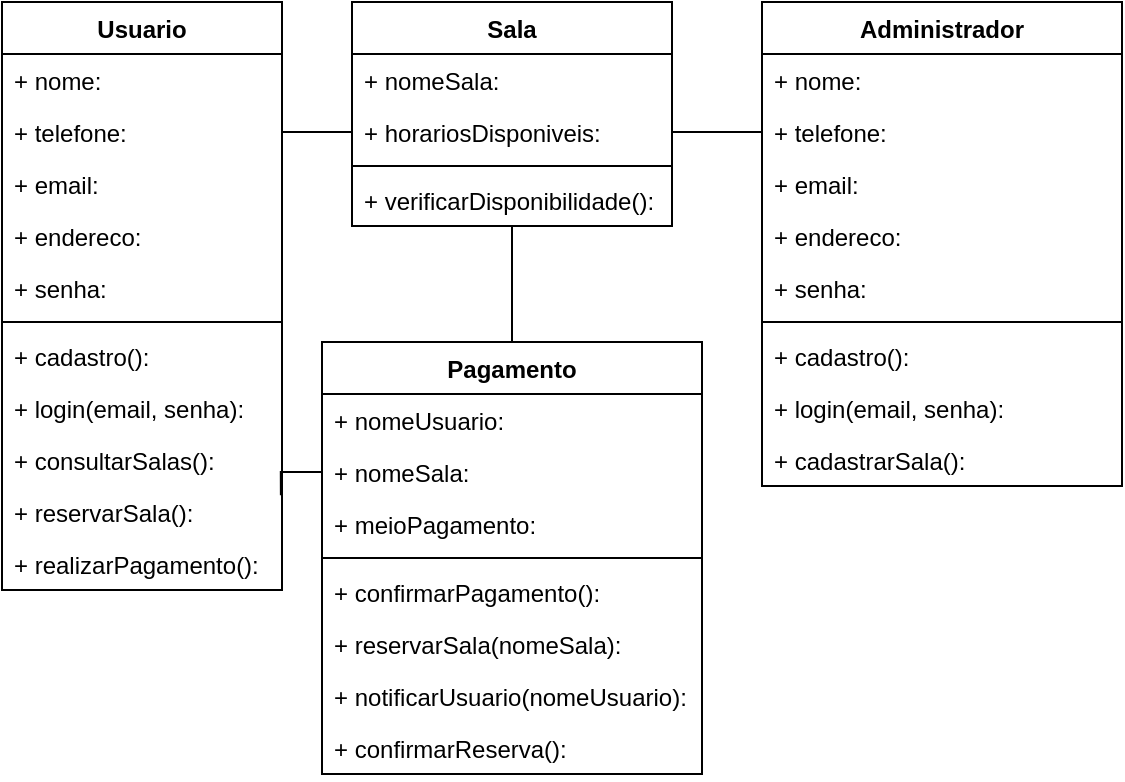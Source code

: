 <mxfile version="27.1.4">
  <diagram name="Página-1" id="OxDKacYra3YioOp2r8lD">
    <mxGraphModel dx="656" dy="356" grid="1" gridSize="10" guides="1" tooltips="1" connect="1" arrows="1" fold="1" page="1" pageScale="1" pageWidth="827" pageHeight="1169" math="0" shadow="0">
      <root>
        <mxCell id="0" />
        <mxCell id="1" parent="0" />
        <mxCell id="5hqygZVw01tg1vc8QEkX-1" value="Usuario" style="swimlane;fontStyle=1;align=center;verticalAlign=top;childLayout=stackLayout;horizontal=1;startSize=26;horizontalStack=0;resizeParent=1;resizeParentMax=0;resizeLast=0;collapsible=1;marginBottom=0;whiteSpace=wrap;html=1;" parent="1" vertex="1">
          <mxGeometry x="10" y="10" width="140" height="294" as="geometry" />
        </mxCell>
        <mxCell id="5hqygZVw01tg1vc8QEkX-2" value="+ nome:&amp;nbsp;&lt;div&gt;&lt;br&gt;&lt;/div&gt;" style="text;strokeColor=none;fillColor=none;align=left;verticalAlign=top;spacingLeft=4;spacingRight=4;overflow=hidden;rotatable=0;points=[[0,0.5],[1,0.5]];portConstraint=eastwest;whiteSpace=wrap;html=1;" parent="5hqygZVw01tg1vc8QEkX-1" vertex="1">
          <mxGeometry y="26" width="140" height="26" as="geometry" />
        </mxCell>
        <mxCell id="5hqygZVw01tg1vc8QEkX-3" value="+ telefone:&amp;nbsp;" style="text;strokeColor=none;fillColor=none;align=left;verticalAlign=top;spacingLeft=4;spacingRight=4;overflow=hidden;rotatable=0;points=[[0,0.5],[1,0.5]];portConstraint=eastwest;whiteSpace=wrap;html=1;" parent="5hqygZVw01tg1vc8QEkX-1" vertex="1">
          <mxGeometry y="52" width="140" height="26" as="geometry" />
        </mxCell>
        <mxCell id="5hqygZVw01tg1vc8QEkX-4" value="+ email:&amp;nbsp;" style="text;strokeColor=none;fillColor=none;align=left;verticalAlign=top;spacingLeft=4;spacingRight=4;overflow=hidden;rotatable=0;points=[[0,0.5],[1,0.5]];portConstraint=eastwest;whiteSpace=wrap;html=1;" parent="5hqygZVw01tg1vc8QEkX-1" vertex="1">
          <mxGeometry y="78" width="140" height="26" as="geometry" />
        </mxCell>
        <mxCell id="5hqygZVw01tg1vc8QEkX-5" value="+ endereco:&amp;nbsp;" style="text;strokeColor=none;fillColor=none;align=left;verticalAlign=top;spacingLeft=4;spacingRight=4;overflow=hidden;rotatable=0;points=[[0,0.5],[1,0.5]];portConstraint=eastwest;whiteSpace=wrap;html=1;" parent="5hqygZVw01tg1vc8QEkX-1" vertex="1">
          <mxGeometry y="104" width="140" height="26" as="geometry" />
        </mxCell>
        <mxCell id="5hqygZVw01tg1vc8QEkX-6" value="+ senha:&amp;nbsp;" style="text;strokeColor=none;fillColor=none;align=left;verticalAlign=top;spacingLeft=4;spacingRight=4;overflow=hidden;rotatable=0;points=[[0,0.5],[1,0.5]];portConstraint=eastwest;whiteSpace=wrap;html=1;" parent="5hqygZVw01tg1vc8QEkX-1" vertex="1">
          <mxGeometry y="130" width="140" height="26" as="geometry" />
        </mxCell>
        <mxCell id="5hqygZVw01tg1vc8QEkX-8" value="" style="line;strokeWidth=1;fillColor=none;align=left;verticalAlign=middle;spacingTop=-1;spacingLeft=3;spacingRight=3;rotatable=0;labelPosition=right;points=[];portConstraint=eastwest;strokeColor=inherit;" parent="5hqygZVw01tg1vc8QEkX-1" vertex="1">
          <mxGeometry y="156" width="140" height="8" as="geometry" />
        </mxCell>
        <mxCell id="5hqygZVw01tg1vc8QEkX-9" value="+ cadastro():&amp;nbsp;" style="text;strokeColor=none;fillColor=none;align=left;verticalAlign=top;spacingLeft=4;spacingRight=4;overflow=hidden;rotatable=0;points=[[0,0.5],[1,0.5]];portConstraint=eastwest;whiteSpace=wrap;html=1;" parent="5hqygZVw01tg1vc8QEkX-1" vertex="1">
          <mxGeometry y="164" width="140" height="26" as="geometry" />
        </mxCell>
        <mxCell id="5hqygZVw01tg1vc8QEkX-10" value="+ login(email, senha):&amp;nbsp;" style="text;strokeColor=none;fillColor=none;align=left;verticalAlign=top;spacingLeft=4;spacingRight=4;overflow=hidden;rotatable=0;points=[[0,0.5],[1,0.5]];portConstraint=eastwest;whiteSpace=wrap;html=1;" parent="5hqygZVw01tg1vc8QEkX-1" vertex="1">
          <mxGeometry y="190" width="140" height="26" as="geometry" />
        </mxCell>
        <mxCell id="5hqygZVw01tg1vc8QEkX-11" value="+ consultarSalas():&amp;nbsp;" style="text;strokeColor=none;fillColor=none;align=left;verticalAlign=top;spacingLeft=4;spacingRight=4;overflow=hidden;rotatable=0;points=[[0,0.5],[1,0.5]];portConstraint=eastwest;whiteSpace=wrap;html=1;" parent="5hqygZVw01tg1vc8QEkX-1" vertex="1">
          <mxGeometry y="216" width="140" height="26" as="geometry" />
        </mxCell>
        <mxCell id="5hqygZVw01tg1vc8QEkX-12" value="+ reservarSala():&amp;nbsp;" style="text;strokeColor=none;fillColor=none;align=left;verticalAlign=top;spacingLeft=4;spacingRight=4;overflow=hidden;rotatable=0;points=[[0,0.5],[1,0.5]];portConstraint=eastwest;whiteSpace=wrap;html=1;" parent="5hqygZVw01tg1vc8QEkX-1" vertex="1">
          <mxGeometry y="242" width="140" height="26" as="geometry" />
        </mxCell>
        <mxCell id="dbnyjXKjVC4cL_Qatju8-1" value="+ realizarPagamento():&amp;nbsp;" style="text;strokeColor=none;fillColor=none;align=left;verticalAlign=top;spacingLeft=4;spacingRight=4;overflow=hidden;rotatable=0;points=[[0,0.5],[1,0.5]];portConstraint=eastwest;whiteSpace=wrap;html=1;" vertex="1" parent="5hqygZVw01tg1vc8QEkX-1">
          <mxGeometry y="268" width="140" height="26" as="geometry" />
        </mxCell>
        <mxCell id="5hqygZVw01tg1vc8QEkX-14" value="Administrador" style="swimlane;fontStyle=1;align=center;verticalAlign=top;childLayout=stackLayout;horizontal=1;startSize=26;horizontalStack=0;resizeParent=1;resizeParentMax=0;resizeLast=0;collapsible=1;marginBottom=0;whiteSpace=wrap;html=1;" parent="1" vertex="1">
          <mxGeometry x="390" y="10" width="180" height="242" as="geometry" />
        </mxCell>
        <mxCell id="5hqygZVw01tg1vc8QEkX-15" value="+ nome:&amp;nbsp;&lt;div&gt;&lt;br&gt;&lt;/div&gt;" style="text;strokeColor=none;fillColor=none;align=left;verticalAlign=top;spacingLeft=4;spacingRight=4;overflow=hidden;rotatable=0;points=[[0,0.5],[1,0.5]];portConstraint=eastwest;whiteSpace=wrap;html=1;" parent="5hqygZVw01tg1vc8QEkX-14" vertex="1">
          <mxGeometry y="26" width="180" height="26" as="geometry" />
        </mxCell>
        <mxCell id="CsH41WX7r55ooFt3V-F5-3" value="+ telefone:" style="text;strokeColor=none;fillColor=none;align=left;verticalAlign=top;spacingLeft=4;spacingRight=4;overflow=hidden;rotatable=0;points=[[0,0.5],[1,0.5]];portConstraint=eastwest;whiteSpace=wrap;html=1;" parent="5hqygZVw01tg1vc8QEkX-14" vertex="1">
          <mxGeometry y="52" width="180" height="26" as="geometry" />
        </mxCell>
        <mxCell id="5hqygZVw01tg1vc8QEkX-16" value="+ email:&amp;nbsp;" style="text;strokeColor=none;fillColor=none;align=left;verticalAlign=top;spacingLeft=4;spacingRight=4;overflow=hidden;rotatable=0;points=[[0,0.5],[1,0.5]];portConstraint=eastwest;whiteSpace=wrap;html=1;" parent="5hqygZVw01tg1vc8QEkX-14" vertex="1">
          <mxGeometry y="78" width="180" height="26" as="geometry" />
        </mxCell>
        <mxCell id="5hqygZVw01tg1vc8QEkX-17" value="+ endereco:&amp;nbsp;" style="text;strokeColor=none;fillColor=none;align=left;verticalAlign=top;spacingLeft=4;spacingRight=4;overflow=hidden;rotatable=0;points=[[0,0.5],[1,0.5]];portConstraint=eastwest;whiteSpace=wrap;html=1;" parent="5hqygZVw01tg1vc8QEkX-14" vertex="1">
          <mxGeometry y="104" width="180" height="26" as="geometry" />
        </mxCell>
        <mxCell id="5hqygZVw01tg1vc8QEkX-20" value="+ senha:&amp;nbsp;" style="text;strokeColor=none;fillColor=none;align=left;verticalAlign=top;spacingLeft=4;spacingRight=4;overflow=hidden;rotatable=0;points=[[0,0.5],[1,0.5]];portConstraint=eastwest;whiteSpace=wrap;html=1;" parent="5hqygZVw01tg1vc8QEkX-14" vertex="1">
          <mxGeometry y="130" width="180" height="26" as="geometry" />
        </mxCell>
        <mxCell id="5hqygZVw01tg1vc8QEkX-21" value="" style="line;strokeWidth=1;fillColor=none;align=left;verticalAlign=middle;spacingTop=-1;spacingLeft=3;spacingRight=3;rotatable=0;labelPosition=right;points=[];portConstraint=eastwest;strokeColor=inherit;" parent="5hqygZVw01tg1vc8QEkX-14" vertex="1">
          <mxGeometry y="156" width="180" height="8" as="geometry" />
        </mxCell>
        <mxCell id="5hqygZVw01tg1vc8QEkX-22" value="+ cadastro():&amp;nbsp;" style="text;strokeColor=none;fillColor=none;align=left;verticalAlign=top;spacingLeft=4;spacingRight=4;overflow=hidden;rotatable=0;points=[[0,0.5],[1,0.5]];portConstraint=eastwest;whiteSpace=wrap;html=1;" parent="5hqygZVw01tg1vc8QEkX-14" vertex="1">
          <mxGeometry y="164" width="180" height="26" as="geometry" />
        </mxCell>
        <mxCell id="5hqygZVw01tg1vc8QEkX-23" value="+ login(email, senha):&amp;nbsp;" style="text;strokeColor=none;fillColor=none;align=left;verticalAlign=top;spacingLeft=4;spacingRight=4;overflow=hidden;rotatable=0;points=[[0,0.5],[1,0.5]];portConstraint=eastwest;whiteSpace=wrap;html=1;" parent="5hqygZVw01tg1vc8QEkX-14" vertex="1">
          <mxGeometry y="190" width="180" height="26" as="geometry" />
        </mxCell>
        <mxCell id="CsH41WX7r55ooFt3V-F5-4" value="+ cadastrarSala():&amp;nbsp;" style="text;strokeColor=none;fillColor=none;align=left;verticalAlign=top;spacingLeft=4;spacingRight=4;overflow=hidden;rotatable=0;points=[[0,0.5],[1,0.5]];portConstraint=eastwest;whiteSpace=wrap;html=1;" parent="5hqygZVw01tg1vc8QEkX-14" vertex="1">
          <mxGeometry y="216" width="180" height="26" as="geometry" />
        </mxCell>
        <mxCell id="5hqygZVw01tg1vc8QEkX-26" value="Pagamento" style="swimlane;fontStyle=1;align=center;verticalAlign=top;childLayout=stackLayout;horizontal=1;startSize=26;horizontalStack=0;resizeParent=1;resizeParentMax=0;resizeLast=0;collapsible=1;marginBottom=0;whiteSpace=wrap;html=1;" parent="1" vertex="1">
          <mxGeometry x="170" y="180" width="190" height="216" as="geometry" />
        </mxCell>
        <mxCell id="5hqygZVw01tg1vc8QEkX-27" value="+ nomeUsuario:&amp;nbsp;&lt;div&gt;&lt;br&gt;&lt;/div&gt;" style="text;strokeColor=none;fillColor=none;align=left;verticalAlign=top;spacingLeft=4;spacingRight=4;overflow=hidden;rotatable=0;points=[[0,0.5],[1,0.5]];portConstraint=eastwest;whiteSpace=wrap;html=1;" parent="5hqygZVw01tg1vc8QEkX-26" vertex="1">
          <mxGeometry y="26" width="190" height="26" as="geometry" />
        </mxCell>
        <mxCell id="5hqygZVw01tg1vc8QEkX-28" value="+ nomeSala:&amp;nbsp;" style="text;strokeColor=none;fillColor=none;align=left;verticalAlign=top;spacingLeft=4;spacingRight=4;overflow=hidden;rotatable=0;points=[[0,0.5],[1,0.5]];portConstraint=eastwest;whiteSpace=wrap;html=1;" parent="5hqygZVw01tg1vc8QEkX-26" vertex="1">
          <mxGeometry y="52" width="190" height="26" as="geometry" />
        </mxCell>
        <mxCell id="dbnyjXKjVC4cL_Qatju8-2" value="+ meioPagamento:&amp;nbsp;" style="text;strokeColor=none;fillColor=none;align=left;verticalAlign=top;spacingLeft=4;spacingRight=4;overflow=hidden;rotatable=0;points=[[0,0.5],[1,0.5]];portConstraint=eastwest;whiteSpace=wrap;html=1;" vertex="1" parent="5hqygZVw01tg1vc8QEkX-26">
          <mxGeometry y="78" width="190" height="26" as="geometry" />
        </mxCell>
        <mxCell id="5hqygZVw01tg1vc8QEkX-29" value="" style="line;strokeWidth=1;fillColor=none;align=left;verticalAlign=middle;spacingTop=-1;spacingLeft=3;spacingRight=3;rotatable=0;labelPosition=right;points=[];portConstraint=eastwest;strokeColor=inherit;" parent="5hqygZVw01tg1vc8QEkX-26" vertex="1">
          <mxGeometry y="104" width="190" height="8" as="geometry" />
        </mxCell>
        <mxCell id="5hqygZVw01tg1vc8QEkX-30" value="+ confirmarPagamento():" style="text;strokeColor=none;fillColor=none;align=left;verticalAlign=top;spacingLeft=4;spacingRight=4;overflow=hidden;rotatable=0;points=[[0,0.5],[1,0.5]];portConstraint=eastwest;whiteSpace=wrap;html=1;" parent="5hqygZVw01tg1vc8QEkX-26" vertex="1">
          <mxGeometry y="112" width="190" height="26" as="geometry" />
        </mxCell>
        <mxCell id="dbnyjXKjVC4cL_Qatju8-3" value="+ reservarSala(nomeSala):" style="text;strokeColor=none;fillColor=none;align=left;verticalAlign=top;spacingLeft=4;spacingRight=4;overflow=hidden;rotatable=0;points=[[0,0.5],[1,0.5]];portConstraint=eastwest;whiteSpace=wrap;html=1;" vertex="1" parent="5hqygZVw01tg1vc8QEkX-26">
          <mxGeometry y="138" width="190" height="26" as="geometry" />
        </mxCell>
        <mxCell id="CsH41WX7r55ooFt3V-F5-1" value="+ notificarUsuario(nomeUsuario):" style="text;strokeColor=none;fillColor=none;align=left;verticalAlign=top;spacingLeft=4;spacingRight=4;overflow=hidden;rotatable=0;points=[[0,0.5],[1,0.5]];portConstraint=eastwest;whiteSpace=wrap;html=1;" parent="5hqygZVw01tg1vc8QEkX-26" vertex="1">
          <mxGeometry y="164" width="190" height="26" as="geometry" />
        </mxCell>
        <mxCell id="CsH41WX7r55ooFt3V-F5-2" value="+ confirmarReserva():" style="text;strokeColor=none;fillColor=none;align=left;verticalAlign=top;spacingLeft=4;spacingRight=4;overflow=hidden;rotatable=0;points=[[0,0.5],[1,0.5]];portConstraint=eastwest;whiteSpace=wrap;html=1;" parent="5hqygZVw01tg1vc8QEkX-26" vertex="1">
          <mxGeometry y="190" width="190" height="26" as="geometry" />
        </mxCell>
        <mxCell id="5hqygZVw01tg1vc8QEkX-31" value="Sala" style="swimlane;fontStyle=1;align=center;verticalAlign=top;childLayout=stackLayout;horizontal=1;startSize=26;horizontalStack=0;resizeParent=1;resizeParentMax=0;resizeLast=0;collapsible=1;marginBottom=0;whiteSpace=wrap;html=1;" parent="1" vertex="1">
          <mxGeometry x="185" y="10" width="160" height="112" as="geometry" />
        </mxCell>
        <mxCell id="5hqygZVw01tg1vc8QEkX-32" value="+ nomeSala:&amp;nbsp;&lt;div&gt;&lt;br&gt;&lt;/div&gt;" style="text;strokeColor=none;fillColor=none;align=left;verticalAlign=top;spacingLeft=4;spacingRight=4;overflow=hidden;rotatable=0;points=[[0,0.5],[1,0.5]];portConstraint=eastwest;whiteSpace=wrap;html=1;" parent="5hqygZVw01tg1vc8QEkX-31" vertex="1">
          <mxGeometry y="26" width="160" height="26" as="geometry" />
        </mxCell>
        <mxCell id="5hqygZVw01tg1vc8QEkX-33" value="+ horariosDisponiveis:&amp;nbsp;&lt;div&gt;&lt;br&gt;&lt;/div&gt;" style="text;strokeColor=none;fillColor=none;align=left;verticalAlign=top;spacingLeft=4;spacingRight=4;overflow=hidden;rotatable=0;points=[[0,0.5],[1,0.5]];portConstraint=eastwest;whiteSpace=wrap;html=1;" parent="5hqygZVw01tg1vc8QEkX-31" vertex="1">
          <mxGeometry y="52" width="160" height="26" as="geometry" />
        </mxCell>
        <mxCell id="5hqygZVw01tg1vc8QEkX-35" value="" style="line;strokeWidth=1;fillColor=none;align=left;verticalAlign=middle;spacingTop=-1;spacingLeft=3;spacingRight=3;rotatable=0;labelPosition=right;points=[];portConstraint=eastwest;strokeColor=inherit;" parent="5hqygZVw01tg1vc8QEkX-31" vertex="1">
          <mxGeometry y="78" width="160" height="8" as="geometry" />
        </mxCell>
        <mxCell id="5hqygZVw01tg1vc8QEkX-37" value="+ verificarDisponibilidade():" style="text;strokeColor=none;fillColor=none;align=left;verticalAlign=top;spacingLeft=4;spacingRight=4;overflow=hidden;rotatable=0;points=[[0,0.5],[1,0.5]];portConstraint=eastwest;whiteSpace=wrap;html=1;" parent="5hqygZVw01tg1vc8QEkX-31" vertex="1">
          <mxGeometry y="86" width="160" height="26" as="geometry" />
        </mxCell>
        <mxCell id="5hqygZVw01tg1vc8QEkX-38" style="edgeStyle=orthogonalEdgeStyle;rounded=0;orthogonalLoop=1;jettySize=auto;html=1;exitX=1;exitY=0.5;exitDx=0;exitDy=0;entryX=0;entryY=0.5;entryDx=0;entryDy=0;endArrow=none;startFill=0;" parent="1" source="5hqygZVw01tg1vc8QEkX-3" target="5hqygZVw01tg1vc8QEkX-33" edge="1">
          <mxGeometry relative="1" as="geometry">
            <mxPoint x="265" y="101" as="targetPoint" />
          </mxGeometry>
        </mxCell>
        <mxCell id="5hqygZVw01tg1vc8QEkX-39" style="rounded=0;orthogonalLoop=1;jettySize=auto;html=1;exitX=1;exitY=0.5;exitDx=0;exitDy=0;endArrow=none;startFill=0;entryX=0;entryY=0.5;entryDx=0;entryDy=0;" parent="1" source="5hqygZVw01tg1vc8QEkX-33" target="CsH41WX7r55ooFt3V-F5-3" edge="1">
          <mxGeometry relative="1" as="geometry">
            <mxPoint x="590" y="80" as="targetPoint" />
          </mxGeometry>
        </mxCell>
        <mxCell id="5hqygZVw01tg1vc8QEkX-40" style="edgeStyle=orthogonalEdgeStyle;rounded=0;orthogonalLoop=1;jettySize=auto;html=1;exitX=0;exitY=0.5;exitDx=0;exitDy=0;entryX=0.996;entryY=0.176;entryDx=0;entryDy=0;endArrow=none;startFill=0;entryPerimeter=0;" parent="1" source="5hqygZVw01tg1vc8QEkX-28" target="5hqygZVw01tg1vc8QEkX-12" edge="1">
          <mxGeometry relative="1" as="geometry" />
        </mxCell>
        <mxCell id="5hqygZVw01tg1vc8QEkX-41" style="rounded=0;orthogonalLoop=1;jettySize=auto;html=1;exitX=0.5;exitY=0;exitDx=0;exitDy=0;entryX=0.5;entryY=1.014;entryDx=0;entryDy=0;entryPerimeter=0;endArrow=none;startFill=0;" parent="1" source="5hqygZVw01tg1vc8QEkX-26" target="5hqygZVw01tg1vc8QEkX-37" edge="1">
          <mxGeometry relative="1" as="geometry" />
        </mxCell>
      </root>
    </mxGraphModel>
  </diagram>
</mxfile>
